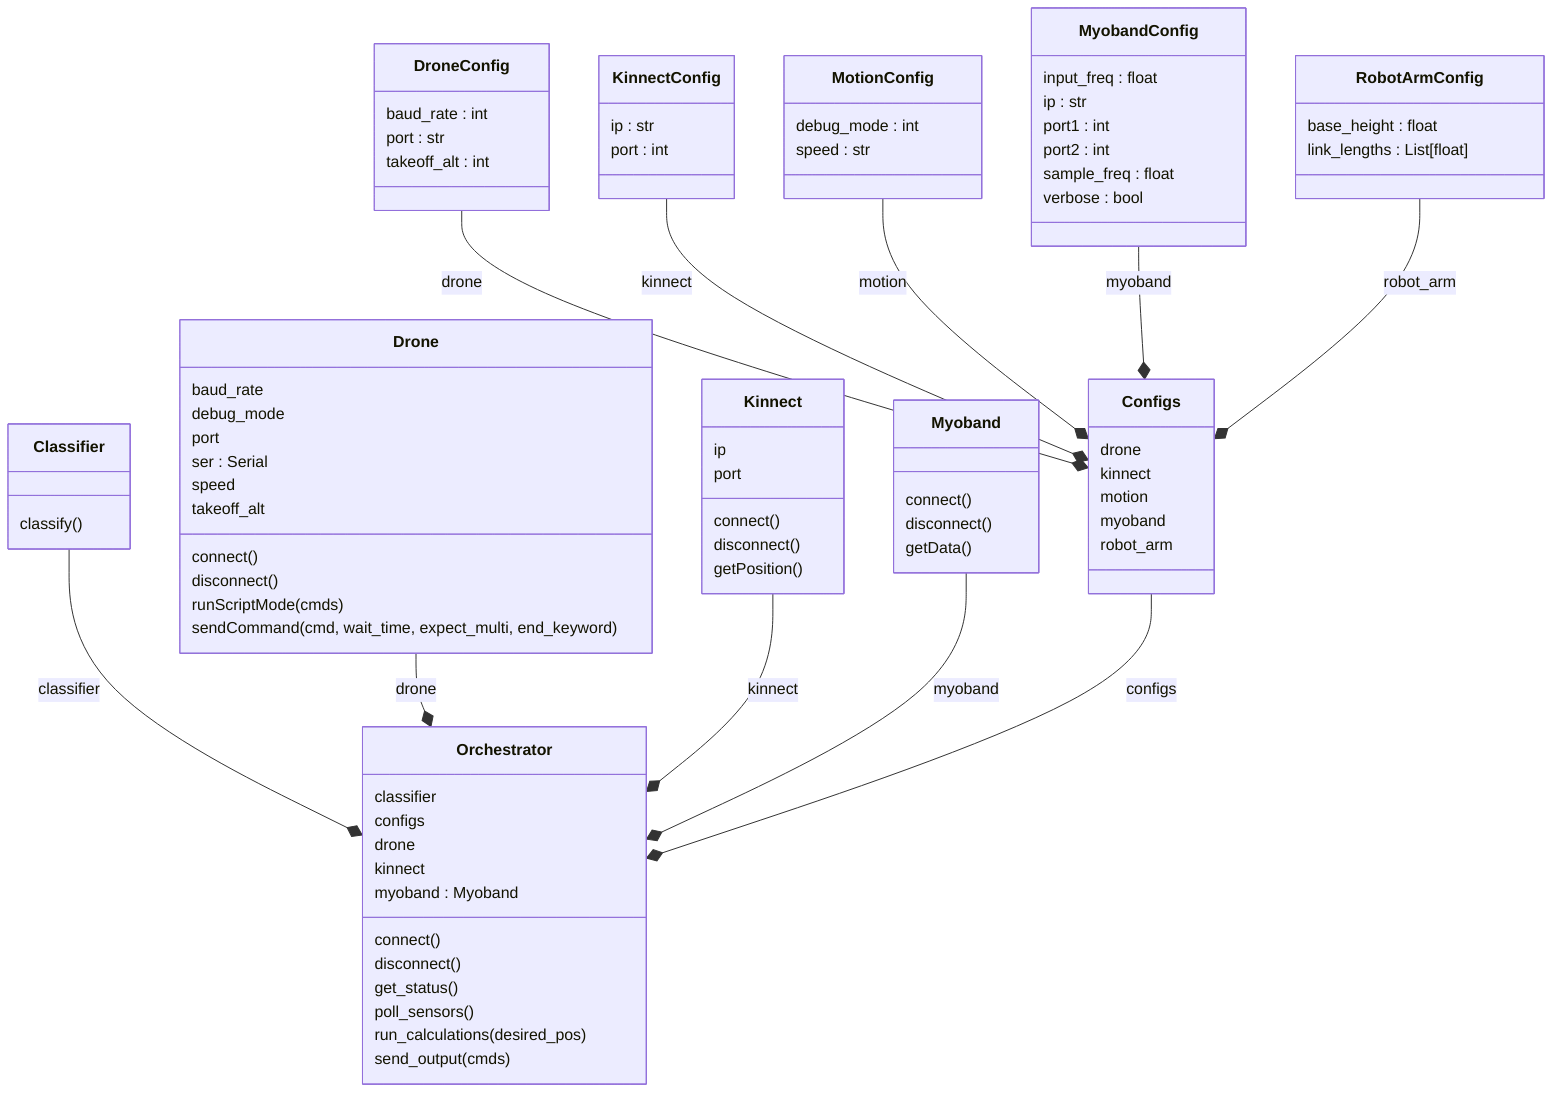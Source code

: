 classDiagram
  class Classifier {
    classify()
  }
  class Configs {
    drone
    kinnect
    motion
    myoband
    robot_arm
  }
  class Drone {
    baud_rate
    debug_mode
    port
    ser : Serial
    speed
    takeoff_alt
    connect()
    disconnect()
    runScriptMode(cmds)
    sendCommand(cmd, wait_time, expect_multi, end_keyword)
  }
  class DroneConfig {
    baud_rate : int
    port : str
    takeoff_alt : int
  }
  class Kinnect {
    ip
    port
    connect()
    disconnect()
    getPosition()
  }
  class KinnectConfig {
    ip : str
    port : int
  }
  class MotionConfig {
    debug_mode : int
    speed : str
  }
  class Myoband {
    connect()
    disconnect()
    getData()
  }
  class MyobandConfig {
    input_freq : float
    ip : str
    port1 : int
    port2 : int
    sample_freq : float
    verbose : bool
  }
  class Orchestrator {
    classifier
    configs
    drone
    kinnect
    myoband : Myoband
    connect()
    disconnect()
    get_status()
    poll_sensors()
    run_calculations(desired_pos)
    send_output(cmds)
  }
  class RobotArmConfig {
    base_height : float
    link_lengths : List[float]
  }
  Classifier --* Orchestrator : classifier
  Drone --* Orchestrator : drone
  Kinnect --* Orchestrator : kinnect
  Myoband --* Orchestrator : myoband
  Configs --* Orchestrator : configs
  DroneConfig --* Configs : drone
  KinnectConfig --* Configs : kinnect
  MotionConfig --* Configs : motion
  MyobandConfig --* Configs : myoband
  RobotArmConfig --* Configs : robot_arm
